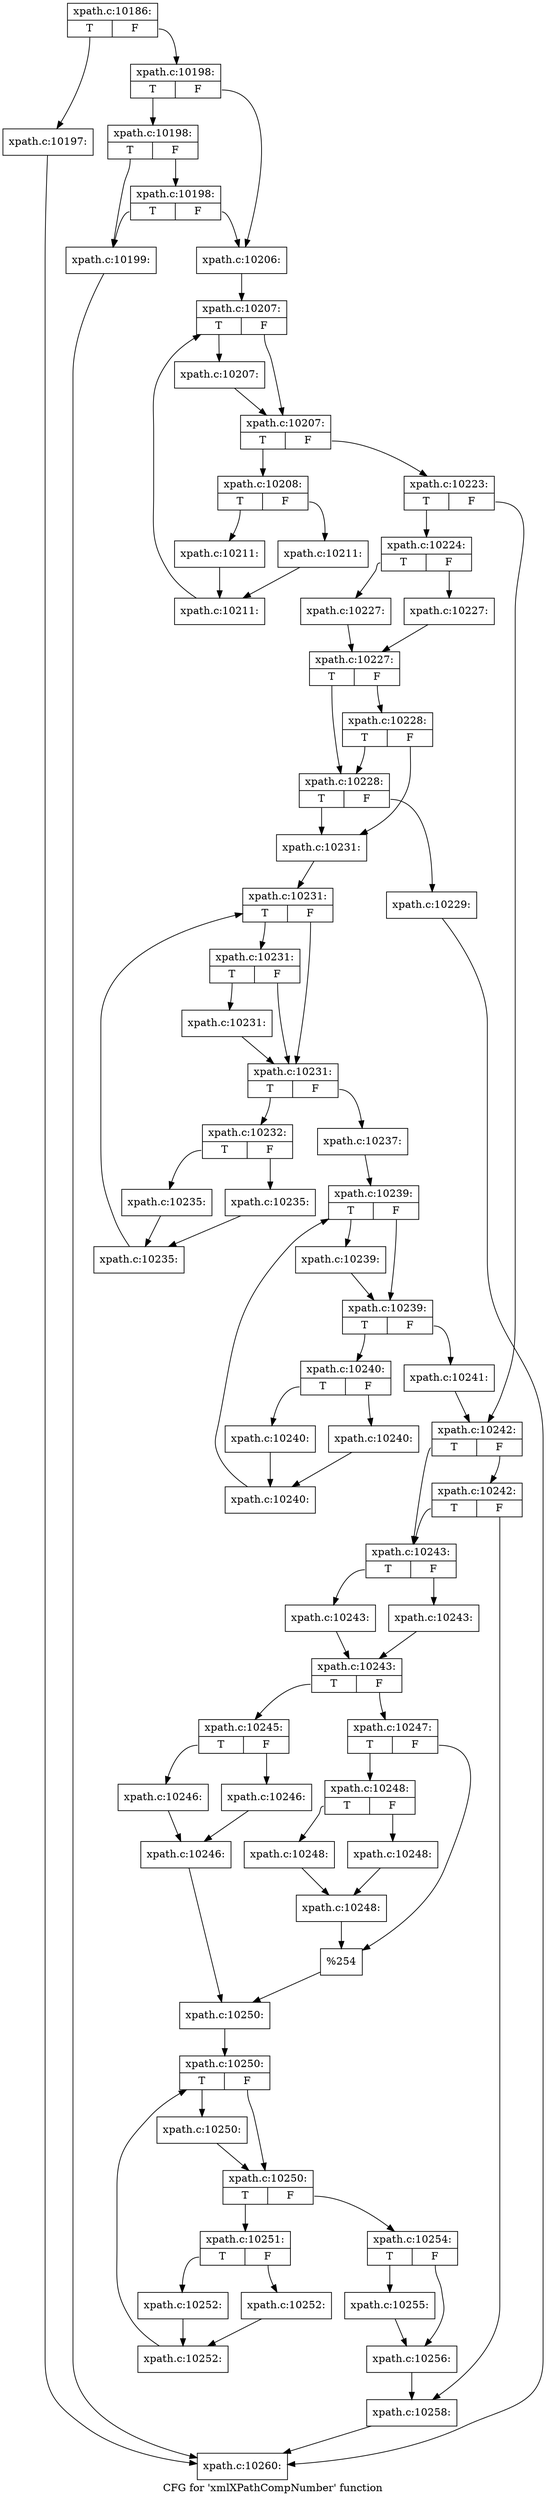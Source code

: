 digraph "CFG for 'xmlXPathCompNumber' function" {
	label="CFG for 'xmlXPathCompNumber' function";

	Node0x4f27710 [shape=record,label="{xpath.c:10186:|{<s0>T|<s1>F}}"];
	Node0x4f27710:s0 -> Node0x4f2b550;
	Node0x4f27710:s1 -> Node0x4f2b5a0;
	Node0x4f2b550 [shape=record,label="{xpath.c:10197:}"];
	Node0x4f2b550 -> Node0x4f27b40;
	Node0x4f2b5a0 [shape=record,label="{xpath.c:10198:|{<s0>T|<s1>F}}"];
	Node0x4f2b5a0:s0 -> Node0x4f2ba30;
	Node0x4f2b5a0:s1 -> Node0x4f2b9e0;
	Node0x4f2ba30 [shape=record,label="{xpath.c:10198:|{<s0>T|<s1>F}}"];
	Node0x4f2ba30:s0 -> Node0x4f2b990;
	Node0x4f2ba30:s1 -> Node0x4f2bed0;
	Node0x4f2bed0 [shape=record,label="{xpath.c:10198:|{<s0>T|<s1>F}}"];
	Node0x4f2bed0:s0 -> Node0x4f2b990;
	Node0x4f2bed0:s1 -> Node0x4f2b9e0;
	Node0x4f2b990 [shape=record,label="{xpath.c:10199:}"];
	Node0x4f2b990 -> Node0x4f27b40;
	Node0x4f2b9e0 [shape=record,label="{xpath.c:10206:}"];
	Node0x4f2b9e0 -> Node0x4f2cae0;
	Node0x4f2cae0 [shape=record,label="{xpath.c:10207:|{<s0>T|<s1>F}}"];
	Node0x4f2cae0:s0 -> Node0x4f2cdd0;
	Node0x4f2cae0:s1 -> Node0x4f2cd80;
	Node0x4f2cdd0 [shape=record,label="{xpath.c:10207:}"];
	Node0x4f2cdd0 -> Node0x4f2cd80;
	Node0x4f2cd80 [shape=record,label="{xpath.c:10207:|{<s0>T|<s1>F}}"];
	Node0x4f2cd80:s0 -> Node0x4f2d5b0;
	Node0x4f2cd80:s1 -> Node0x4f2cd00;
	Node0x4f2d5b0 [shape=record,label="{xpath.c:10208:|{<s0>T|<s1>F}}"];
	Node0x4f2d5b0:s0 -> Node0x4f2ded0;
	Node0x4f2d5b0:s1 -> Node0x4f2df20;
	Node0x4f2ded0 [shape=record,label="{xpath.c:10211:}"];
	Node0x4f2ded0 -> Node0x4f2df70;
	Node0x4f2df20 [shape=record,label="{xpath.c:10211:}"];
	Node0x4f2df20 -> Node0x4f2df70;
	Node0x4f2df70 [shape=record,label="{xpath.c:10211:}"];
	Node0x4f2df70 -> Node0x4f2cae0;
	Node0x4f2cd00 [shape=record,label="{xpath.c:10223:|{<s0>T|<s1>F}}"];
	Node0x4f2cd00:s0 -> Node0x4f2ee10;
	Node0x4f2cd00:s1 -> Node0x4f2ee60;
	Node0x4f2ee10 [shape=record,label="{xpath.c:10224:|{<s0>T|<s1>F}}"];
	Node0x4f2ee10:s0 -> Node0x4f2fd10;
	Node0x4f2ee10:s1 -> Node0x4f2fd60;
	Node0x4f2fd10 [shape=record,label="{xpath.c:10227:}"];
	Node0x4f2fd10 -> Node0x4f2fdb0;
	Node0x4f2fd60 [shape=record,label="{xpath.c:10227:}"];
	Node0x4f2fd60 -> Node0x4f2fdb0;
	Node0x4f2fdb0 [shape=record,label="{xpath.c:10227:|{<s0>T|<s1>F}}"];
	Node0x4f2fdb0:s0 -> Node0x4f30750;
	Node0x4f2fdb0:s1 -> Node0x4f307d0;
	Node0x4f307d0 [shape=record,label="{xpath.c:10228:|{<s0>T|<s1>F}}"];
	Node0x4f307d0:s0 -> Node0x4f30750;
	Node0x4f307d0:s1 -> Node0x4f30700;
	Node0x4f30750 [shape=record,label="{xpath.c:10228:|{<s0>T|<s1>F}}"];
	Node0x4f30750:s0 -> Node0x4f30700;
	Node0x4f30750:s1 -> Node0x4f306b0;
	Node0x4f306b0 [shape=record,label="{xpath.c:10229:}"];
	Node0x4f306b0 -> Node0x4f27b40;
	Node0x4f30700 [shape=record,label="{xpath.c:10231:}"];
	Node0x4f30700 -> Node0x4f314d0;
	Node0x4f314d0 [shape=record,label="{xpath.c:10231:|{<s0>T|<s1>F}}"];
	Node0x4f314d0:s0 -> Node0x4f31810;
	Node0x4f314d0:s1 -> Node0x4f31770;
	Node0x4f31810 [shape=record,label="{xpath.c:10231:|{<s0>T|<s1>F}}"];
	Node0x4f31810:s0 -> Node0x4f317c0;
	Node0x4f31810:s1 -> Node0x4f31770;
	Node0x4f317c0 [shape=record,label="{xpath.c:10231:}"];
	Node0x4f317c0 -> Node0x4f31770;
	Node0x4f31770 [shape=record,label="{xpath.c:10231:|{<s0>T|<s1>F}}"];
	Node0x4f31770:s0 -> Node0x4f31f70;
	Node0x4f31770:s1 -> Node0x4f316f0;
	Node0x4f31f70 [shape=record,label="{xpath.c:10232:|{<s0>T|<s1>F}}"];
	Node0x4f31f70:s0 -> Node0x4f32de0;
	Node0x4f31f70:s1 -> Node0x4f32e30;
	Node0x4f32de0 [shape=record,label="{xpath.c:10235:}"];
	Node0x4f32de0 -> Node0x4f32e80;
	Node0x4f32e30 [shape=record,label="{xpath.c:10235:}"];
	Node0x4f32e30 -> Node0x4f32e80;
	Node0x4f32e80 [shape=record,label="{xpath.c:10235:}"];
	Node0x4f32e80 -> Node0x4f314d0;
	Node0x4f316f0 [shape=record,label="{xpath.c:10237:}"];
	Node0x4f316f0 -> Node0x4f33e90;
	Node0x4f33e90 [shape=record,label="{xpath.c:10239:|{<s0>T|<s1>F}}"];
	Node0x4f33e90:s0 -> Node0x4f34180;
	Node0x4f33e90:s1 -> Node0x4f34130;
	Node0x4f34180 [shape=record,label="{xpath.c:10239:}"];
	Node0x4f34180 -> Node0x4f34130;
	Node0x4f34130 [shape=record,label="{xpath.c:10239:|{<s0>T|<s1>F}}"];
	Node0x4f34130:s0 -> Node0x4f34960;
	Node0x4f34130:s1 -> Node0x4f340b0;
	Node0x4f34960 [shape=record,label="{xpath.c:10240:|{<s0>T|<s1>F}}"];
	Node0x4f34960:s0 -> Node0x4f34a40;
	Node0x4f34960:s1 -> Node0x4f34a90;
	Node0x4f34a40 [shape=record,label="{xpath.c:10240:}"];
	Node0x4f34a40 -> Node0x4f34ae0;
	Node0x4f34a90 [shape=record,label="{xpath.c:10240:}"];
	Node0x4f34a90 -> Node0x4f34ae0;
	Node0x4f34ae0 [shape=record,label="{xpath.c:10240:}"];
	Node0x4f34ae0 -> Node0x4f33e90;
	Node0x4f340b0 [shape=record,label="{xpath.c:10241:}"];
	Node0x4f340b0 -> Node0x4f2ee60;
	Node0x4f2ee60 [shape=record,label="{xpath.c:10242:|{<s0>T|<s1>F}}"];
	Node0x4f2ee60:s0 -> Node0x4f35530;
	Node0x4f2ee60:s1 -> Node0x4f355d0;
	Node0x4f355d0 [shape=record,label="{xpath.c:10242:|{<s0>T|<s1>F}}"];
	Node0x4f355d0:s0 -> Node0x4f35530;
	Node0x4f355d0:s1 -> Node0x4f35580;
	Node0x4f35530 [shape=record,label="{xpath.c:10243:|{<s0>T|<s1>F}}"];
	Node0x4f35530:s0 -> Node0x4f35ed0;
	Node0x4f35530:s1 -> Node0x4f35f20;
	Node0x4f35ed0 [shape=record,label="{xpath.c:10243:}"];
	Node0x4f35ed0 -> Node0x4f35f70;
	Node0x4f35f20 [shape=record,label="{xpath.c:10243:}"];
	Node0x4f35f20 -> Node0x4f35f70;
	Node0x4f35f70 [shape=record,label="{xpath.c:10243:|{<s0>T|<s1>F}}"];
	Node0x4f35f70:s0 -> Node0x4f36870;
	Node0x4f35f70:s1 -> Node0x4f36910;
	Node0x4f36870 [shape=record,label="{xpath.c:10245:|{<s0>T|<s1>F}}"];
	Node0x4f36870:s0 -> Node0x4f36f30;
	Node0x4f36870:s1 -> Node0x4f36f80;
	Node0x4f36f30 [shape=record,label="{xpath.c:10246:}"];
	Node0x4f36f30 -> Node0x4f36fd0;
	Node0x4f36f80 [shape=record,label="{xpath.c:10246:}"];
	Node0x4f36f80 -> Node0x4f36fd0;
	Node0x4f36fd0 [shape=record,label="{xpath.c:10246:}"];
	Node0x4f36fd0 -> Node0x4f368c0;
	Node0x4f36910 [shape=record,label="{xpath.c:10247:|{<s0>T|<s1>F}}"];
	Node0x4f36910:s0 -> Node0x4f37990;
	Node0x4f36910:s1 -> Node0x4f379e0;
	Node0x4f37990 [shape=record,label="{xpath.c:10248:|{<s0>T|<s1>F}}"];
	Node0x4f37990:s0 -> Node0x4f37ef0;
	Node0x4f37990:s1 -> Node0x4f37f40;
	Node0x4f37ef0 [shape=record,label="{xpath.c:10248:}"];
	Node0x4f37ef0 -> Node0x4f37f90;
	Node0x4f37f40 [shape=record,label="{xpath.c:10248:}"];
	Node0x4f37f40 -> Node0x4f37f90;
	Node0x4f37f90 [shape=record,label="{xpath.c:10248:}"];
	Node0x4f37f90 -> Node0x4f379e0;
	Node0x4f379e0 [shape=record,label="{%254}"];
	Node0x4f379e0 -> Node0x4f368c0;
	Node0x4f368c0 [shape=record,label="{xpath.c:10250:}"];
	Node0x4f368c0 -> Node0x4f389a0;
	Node0x4f389a0 [shape=record,label="{xpath.c:10250:|{<s0>T|<s1>F}}"];
	Node0x4f389a0:s0 -> Node0x4f38c90;
	Node0x4f389a0:s1 -> Node0x4f38c40;
	Node0x4f38c90 [shape=record,label="{xpath.c:10250:}"];
	Node0x4f38c90 -> Node0x4f38c40;
	Node0x4f38c40 [shape=record,label="{xpath.c:10250:|{<s0>T|<s1>F}}"];
	Node0x4f38c40:s0 -> Node0x4f39470;
	Node0x4f38c40:s1 -> Node0x4f38bc0;
	Node0x4f39470 [shape=record,label="{xpath.c:10251:|{<s0>T|<s1>F}}"];
	Node0x4f39470:s0 -> Node0x4f39bf0;
	Node0x4f39470:s1 -> Node0x4f39c40;
	Node0x4f39bf0 [shape=record,label="{xpath.c:10252:}"];
	Node0x4f39bf0 -> Node0x4f39c90;
	Node0x4f39c40 [shape=record,label="{xpath.c:10252:}"];
	Node0x4f39c40 -> Node0x4f39c90;
	Node0x4f39c90 [shape=record,label="{xpath.c:10252:}"];
	Node0x4f39c90 -> Node0x4f389a0;
	Node0x4f38bc0 [shape=record,label="{xpath.c:10254:|{<s0>T|<s1>F}}"];
	Node0x4f38bc0:s0 -> Node0x4f3a680;
	Node0x4f38bc0:s1 -> Node0x4f3a6d0;
	Node0x4f3a680 [shape=record,label="{xpath.c:10255:}"];
	Node0x4f3a680 -> Node0x4f3a6d0;
	Node0x4f3a6d0 [shape=record,label="{xpath.c:10256:}"];
	Node0x4f3a6d0 -> Node0x4f35580;
	Node0x4f35580 [shape=record,label="{xpath.c:10258:}"];
	Node0x4f35580 -> Node0x4f27b40;
	Node0x4f27b40 [shape=record,label="{xpath.c:10260:}"];
}
